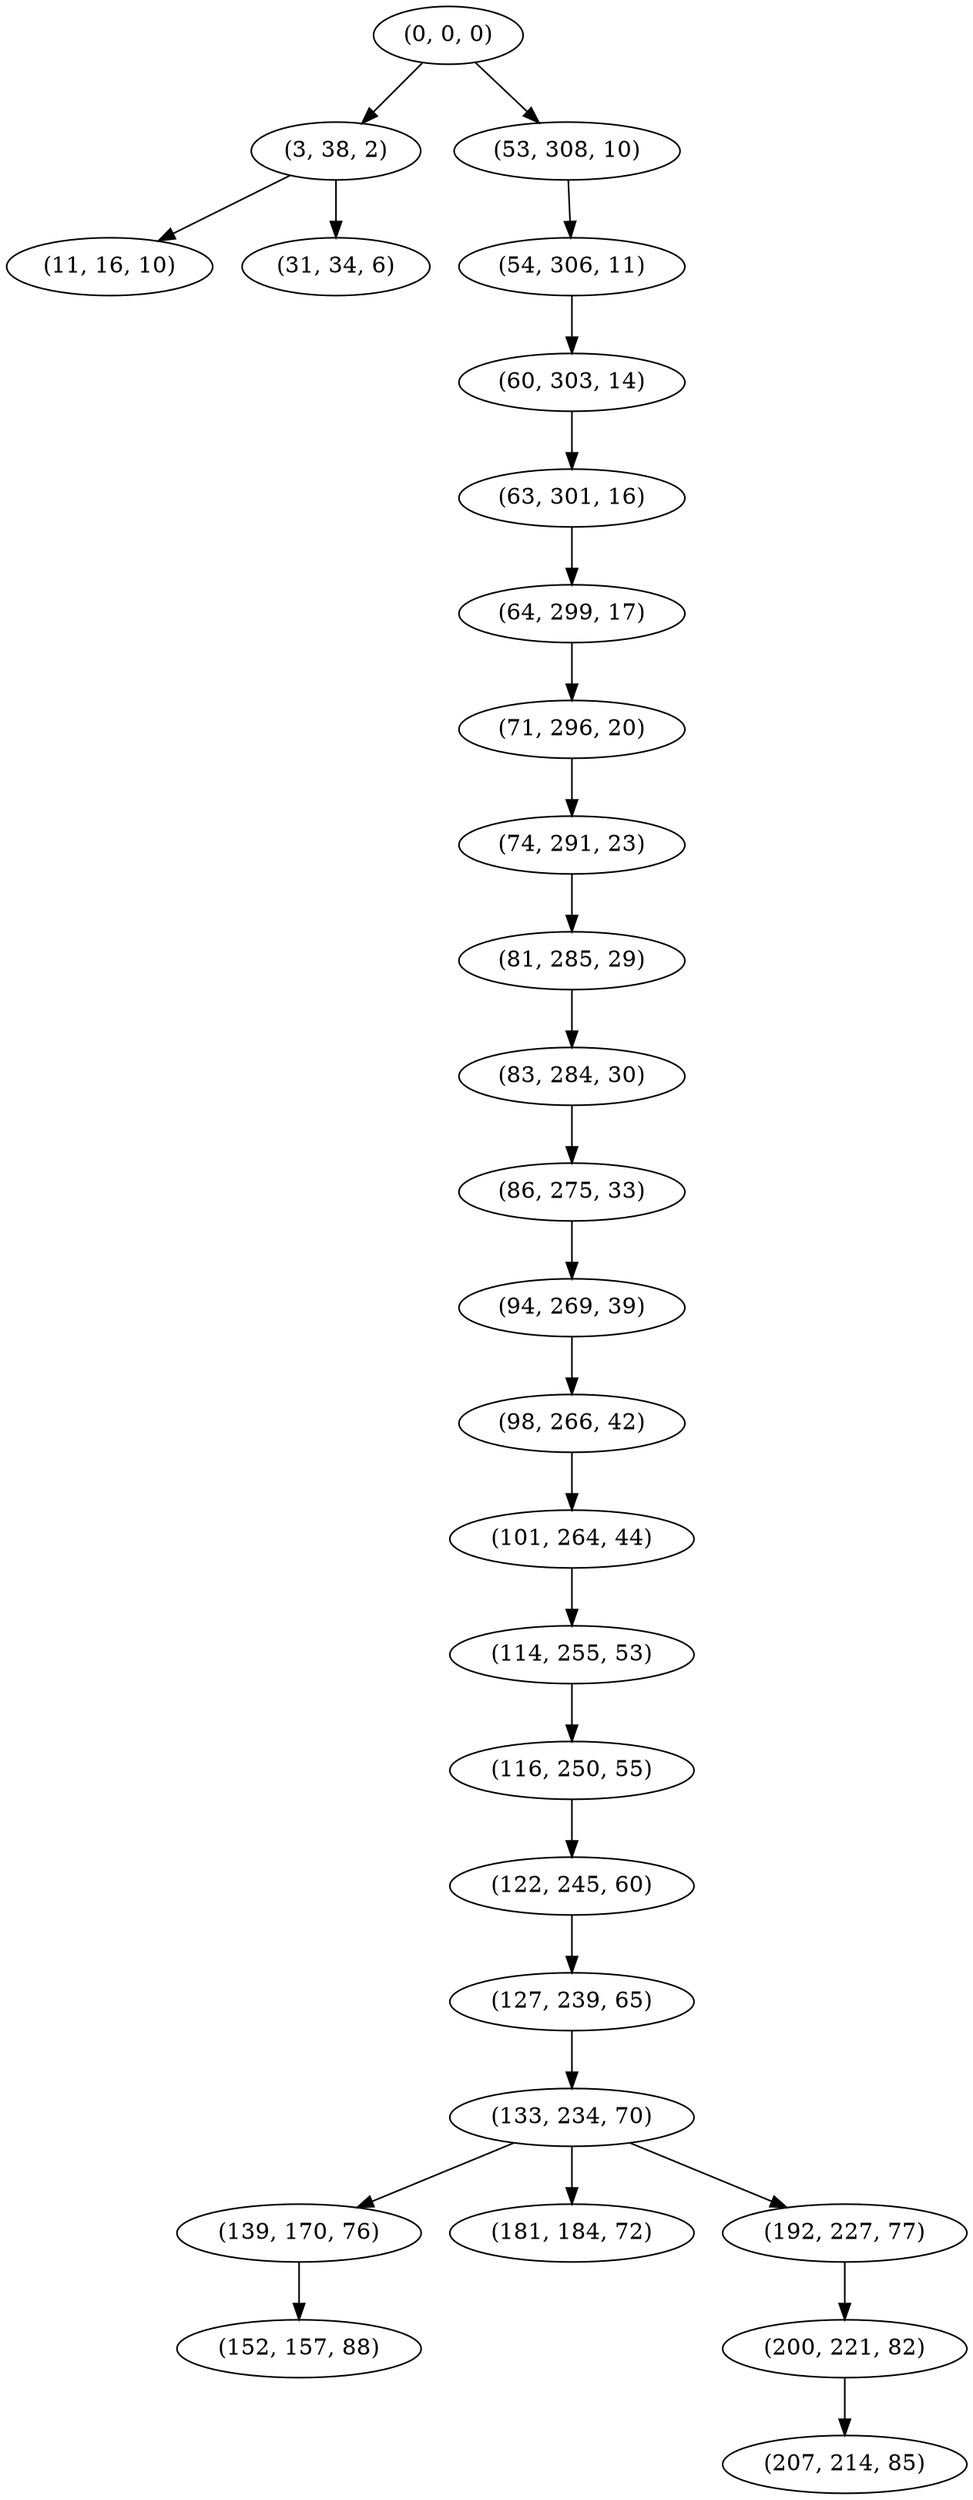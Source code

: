 digraph tree {
    "(0, 0, 0)";
    "(3, 38, 2)";
    "(11, 16, 10)";
    "(31, 34, 6)";
    "(53, 308, 10)";
    "(54, 306, 11)";
    "(60, 303, 14)";
    "(63, 301, 16)";
    "(64, 299, 17)";
    "(71, 296, 20)";
    "(74, 291, 23)";
    "(81, 285, 29)";
    "(83, 284, 30)";
    "(86, 275, 33)";
    "(94, 269, 39)";
    "(98, 266, 42)";
    "(101, 264, 44)";
    "(114, 255, 53)";
    "(116, 250, 55)";
    "(122, 245, 60)";
    "(127, 239, 65)";
    "(133, 234, 70)";
    "(139, 170, 76)";
    "(152, 157, 88)";
    "(181, 184, 72)";
    "(192, 227, 77)";
    "(200, 221, 82)";
    "(207, 214, 85)";
    "(0, 0, 0)" -> "(3, 38, 2)";
    "(0, 0, 0)" -> "(53, 308, 10)";
    "(3, 38, 2)" -> "(11, 16, 10)";
    "(3, 38, 2)" -> "(31, 34, 6)";
    "(53, 308, 10)" -> "(54, 306, 11)";
    "(54, 306, 11)" -> "(60, 303, 14)";
    "(60, 303, 14)" -> "(63, 301, 16)";
    "(63, 301, 16)" -> "(64, 299, 17)";
    "(64, 299, 17)" -> "(71, 296, 20)";
    "(71, 296, 20)" -> "(74, 291, 23)";
    "(74, 291, 23)" -> "(81, 285, 29)";
    "(81, 285, 29)" -> "(83, 284, 30)";
    "(83, 284, 30)" -> "(86, 275, 33)";
    "(86, 275, 33)" -> "(94, 269, 39)";
    "(94, 269, 39)" -> "(98, 266, 42)";
    "(98, 266, 42)" -> "(101, 264, 44)";
    "(101, 264, 44)" -> "(114, 255, 53)";
    "(114, 255, 53)" -> "(116, 250, 55)";
    "(116, 250, 55)" -> "(122, 245, 60)";
    "(122, 245, 60)" -> "(127, 239, 65)";
    "(127, 239, 65)" -> "(133, 234, 70)";
    "(133, 234, 70)" -> "(139, 170, 76)";
    "(133, 234, 70)" -> "(181, 184, 72)";
    "(133, 234, 70)" -> "(192, 227, 77)";
    "(139, 170, 76)" -> "(152, 157, 88)";
    "(192, 227, 77)" -> "(200, 221, 82)";
    "(200, 221, 82)" -> "(207, 214, 85)";
}
